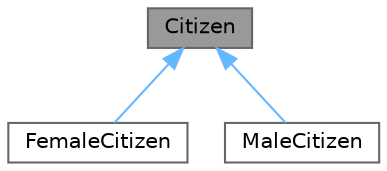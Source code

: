 digraph "Citizen"
{
 // LATEX_PDF_SIZE
  bgcolor="transparent";
  edge [fontname=Helvetica,fontsize=10,labelfontname=Helvetica,labelfontsize=10];
  node [fontname=Helvetica,fontsize=10,shape=box,height=0.2,width=0.4];
  Node1 [id="Node000001",label="Citizen",height=0.2,width=0.4,color="gray40", fillcolor="grey60", style="filled", fontcolor="black",tooltip="Manages citizen attributes and behaviors."];
  Node1 -> Node2 [id="edge1_Node000001_Node000002",dir="back",color="steelblue1",style="solid",tooltip=" "];
  Node2 [id="Node000002",label="FemaleCitizen",height=0.2,width=0.4,color="gray40", fillcolor="white", style="filled",URL="$classFemaleCitizen.html",tooltip="A class representing a female citizen."];
  Node1 -> Node3 [id="edge2_Node000001_Node000003",dir="back",color="steelblue1",style="solid",tooltip=" "];
  Node3 [id="Node000003",label="MaleCitizen",height=0.2,width=0.4,color="gray40", fillcolor="white", style="filled",URL="$classMaleCitizen.html",tooltip="A class representing a male citizen."];
}
